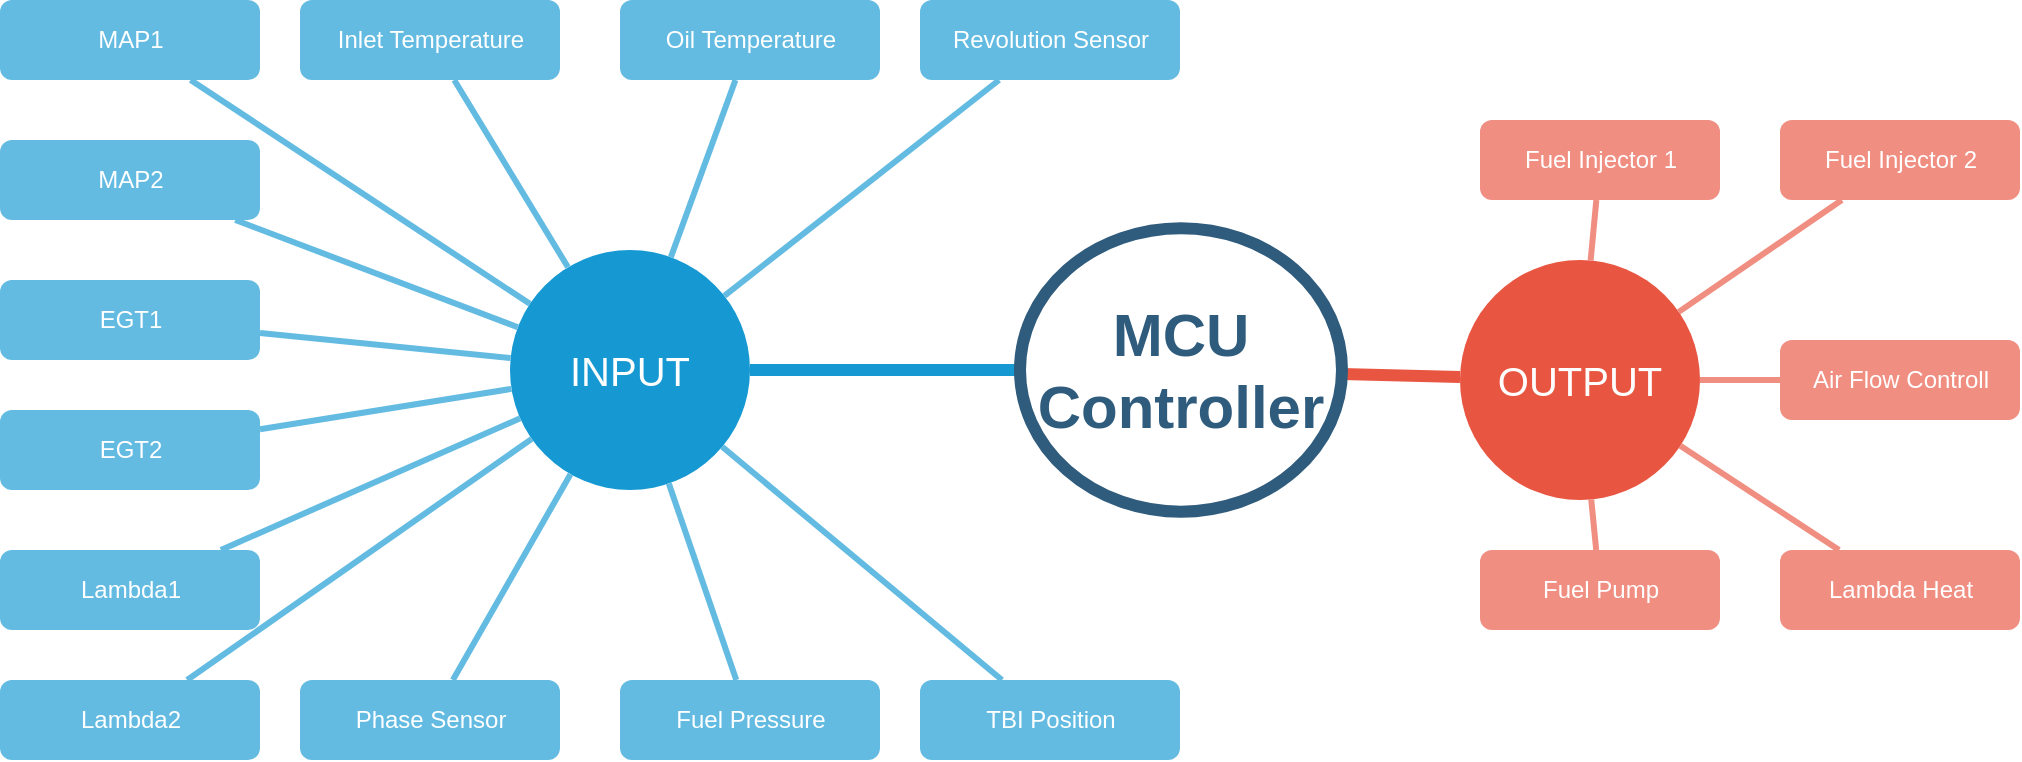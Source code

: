 <mxfile version="18.1.2" type="github">
  <diagram id="6a731a19-8d31-9384-78a2-239565b7b9f0" name="Page-1">
    <mxGraphModel dx="1108" dy="523" grid="1" gridSize="10" guides="1" tooltips="1" connect="1" arrows="1" fold="1" page="1" pageScale="1" pageWidth="1169" pageHeight="827" background="none" math="0" shadow="0">
      <root>
        <mxCell id="0" />
        <mxCell id="1" parent="0" />
        <mxCell id="1350" value="INPUT" style="ellipse;whiteSpace=wrap;html=1;shadow=0;fontFamily=Helvetica;fontSize=20;fontColor=#FFFFFF;align=center;strokeWidth=3;fillColor=#1699D3;strokeColor=none;" parent="1" vertex="1">
          <mxGeometry x="605" y="745" width="120" height="120" as="geometry" />
        </mxCell>
        <mxCell id="1352" value="OUTPUT" style="ellipse;whiteSpace=wrap;html=1;shadow=0;fontFamily=Helvetica;fontSize=20;fontColor=#FFFFFF;align=center;strokeWidth=3;fillColor=#E85642;strokeColor=none;" parent="1" vertex="1">
          <mxGeometry x="1080" y="750" width="120" height="120" as="geometry" />
        </mxCell>
        <mxCell id="1358" value="MAP2" style="rounded=1;fillColor=#64BBE2;strokeColor=none;strokeWidth=3;shadow=0;html=1;fontColor=#FFFFFF;" parent="1" vertex="1">
          <mxGeometry x="350" y="690" width="130" height="40" as="geometry" />
        </mxCell>
        <mxCell id="1359" style="endArrow=none;strokeWidth=6;strokeColor=#1699D3;html=1;" parent="1" source="1515" target="1350" edge="1">
          <mxGeometry relative="1" as="geometry" />
        </mxCell>
        <mxCell id="1361" style="endArrow=none;strokeWidth=6;strokeColor=#E85642;html=1;" parent="1" source="1515" target="1352" edge="1">
          <mxGeometry relative="1" as="geometry" />
        </mxCell>
        <mxCell id="1367" value="Phase Sensor" style="rounded=1;fillColor=#64BBE2;strokeColor=none;strokeWidth=3;shadow=0;html=1;fontColor=#FFFFFF;" parent="1" vertex="1">
          <mxGeometry x="500" y="960" width="130" height="40" as="geometry" />
        </mxCell>
        <mxCell id="1368" value="Lambda2" style="rounded=1;fillColor=#64BBE2;strokeColor=none;strokeWidth=3;shadow=0;html=1;fontColor=#FFFFFF;" parent="1" vertex="1">
          <mxGeometry x="350" y="960" width="130" height="40" as="geometry" />
        </mxCell>
        <mxCell id="1369" value="Lambda1" style="rounded=1;fillColor=#64BBE2;strokeColor=none;strokeWidth=3;shadow=0;html=1;fontColor=#FFFFFF;" parent="1" vertex="1">
          <mxGeometry x="350" y="895" width="130" height="40" as="geometry" />
        </mxCell>
        <mxCell id="1370" value="EGT2" style="rounded=1;fillColor=#64BBE2;strokeColor=none;strokeWidth=3;shadow=0;html=1;fontColor=#FFFFFF;" parent="1" vertex="1">
          <mxGeometry x="350" y="825" width="130" height="40" as="geometry" />
        </mxCell>
        <mxCell id="1371" value="EGT1" style="rounded=1;fillColor=#64BBE2;strokeColor=none;strokeWidth=3;shadow=0;html=1;fontColor=#FFFFFF;" parent="1" vertex="1">
          <mxGeometry x="350" y="760" width="130" height="40" as="geometry" />
        </mxCell>
        <mxCell id="1372" value="MAP1" style="rounded=1;fillColor=#64BBE2;strokeColor=none;strokeWidth=3;shadow=0;html=1;fontColor=#FFFFFF;" parent="1" vertex="1">
          <mxGeometry x="350" y="620" width="130" height="40" as="geometry" />
        </mxCell>
        <mxCell id="1373" value="Inlet Temperature" style="rounded=1;fillColor=#64BBE2;strokeColor=none;strokeWidth=3;shadow=0;html=1;fontColor=#FFFFFF;" parent="1" vertex="1">
          <mxGeometry x="500" y="620" width="130" height="40" as="geometry" />
        </mxCell>
        <mxCell id="1374" value="Oil Temperature" style="rounded=1;fillColor=#64BBE2;strokeColor=none;strokeWidth=3;shadow=0;html=1;fontColor=#FFFFFF;" parent="1" vertex="1">
          <mxGeometry x="660" y="620" width="130" height="40" as="geometry" />
        </mxCell>
        <mxCell id="1375" value="Revolution Sensor" style="rounded=1;fillColor=#64BBE2;strokeColor=none;strokeWidth=3;shadow=0;html=1;fontColor=#FFFFFF;" parent="1" vertex="1">
          <mxGeometry x="810" y="620" width="130" height="40" as="geometry" />
        </mxCell>
        <mxCell id="1376" value="Fuel Pressure" style="rounded=1;fillColor=#64BBE2;strokeColor=none;strokeWidth=3;shadow=0;html=1;fontColor=#FFFFFF;" parent="1" vertex="1">
          <mxGeometry x="660" y="960" width="130" height="40" as="geometry" />
        </mxCell>
        <mxCell id="1377" value="" style="edgeStyle=none;endArrow=none;strokeWidth=3;strokeColor=#64BBE2;html=1;" parent="1" source="1350" target="1376" edge="1">
          <mxGeometry x="-140" y="530" width="100" height="100" as="geometry">
            <mxPoint x="-140" y="630" as="sourcePoint" />
            <mxPoint x="-40" y="530" as="targetPoint" />
          </mxGeometry>
        </mxCell>
        <mxCell id="1378" value="" style="edgeStyle=none;endArrow=none;strokeWidth=3;strokeColor=#64BBE2;html=1;" parent="1" source="1350" target="1367" edge="1">
          <mxGeometry x="-140" y="530" width="100" height="100" as="geometry">
            <mxPoint x="-140" y="630" as="sourcePoint" />
            <mxPoint x="-40" y="530" as="targetPoint" />
          </mxGeometry>
        </mxCell>
        <mxCell id="1379" value="" style="edgeStyle=none;endArrow=none;strokeWidth=3;strokeColor=#64BBE2;html=1;" parent="1" source="1350" target="1358" edge="1">
          <mxGeometry x="-140" y="530" width="100" height="100" as="geometry">
            <mxPoint x="-140" y="630" as="sourcePoint" />
            <mxPoint x="-40" y="530" as="targetPoint" />
          </mxGeometry>
        </mxCell>
        <mxCell id="1380" value="" style="edgeStyle=none;endArrow=none;strokeWidth=3;strokeColor=#64BBE2;html=1;" parent="1" source="1350" target="1368" edge="1">
          <mxGeometry x="-140" y="530" width="100" height="100" as="geometry">
            <mxPoint x="-140" y="630" as="sourcePoint" />
            <mxPoint x="-40" y="530" as="targetPoint" />
          </mxGeometry>
        </mxCell>
        <mxCell id="1381" value="" style="edgeStyle=none;endArrow=none;strokeWidth=3;strokeColor=#64BBE2;html=1;" parent="1" source="1350" target="1369" edge="1">
          <mxGeometry x="-140" y="530" width="100" height="100" as="geometry">
            <mxPoint x="-140" y="630" as="sourcePoint" />
            <mxPoint x="-40" y="530" as="targetPoint" />
          </mxGeometry>
        </mxCell>
        <mxCell id="1382" value="" style="edgeStyle=none;endArrow=none;strokeWidth=3;strokeColor=#64BBE2;html=1;" parent="1" source="1350" target="1370" edge="1">
          <mxGeometry x="-140" y="530" width="100" height="100" as="geometry">
            <mxPoint x="-140" y="630" as="sourcePoint" />
            <mxPoint x="-40" y="530" as="targetPoint" />
          </mxGeometry>
        </mxCell>
        <mxCell id="1383" value="" style="edgeStyle=none;endArrow=none;strokeWidth=3;strokeColor=#64BBE2;html=1;" parent="1" source="1350" target="1371" edge="1">
          <mxGeometry x="-140" y="530" width="100" height="100" as="geometry">
            <mxPoint x="-140" y="630" as="sourcePoint" />
            <mxPoint x="-40" y="530" as="targetPoint" />
          </mxGeometry>
        </mxCell>
        <mxCell id="1384" value="" style="edgeStyle=none;endArrow=none;strokeWidth=3;strokeColor=#64BBE2;html=1;" parent="1" source="1350" target="1372" edge="1">
          <mxGeometry x="-140" y="530" width="100" height="100" as="geometry">
            <mxPoint x="-140" y="630" as="sourcePoint" />
            <mxPoint x="-40" y="530" as="targetPoint" />
          </mxGeometry>
        </mxCell>
        <mxCell id="1385" value="" style="edgeStyle=none;endArrow=none;strokeWidth=3;strokeColor=#64BBE2;html=1;" parent="1" source="1350" target="1373" edge="1">
          <mxGeometry x="-140" y="530" width="100" height="100" as="geometry">
            <mxPoint x="-140" y="630" as="sourcePoint" />
            <mxPoint x="-40" y="530" as="targetPoint" />
          </mxGeometry>
        </mxCell>
        <mxCell id="1386" value="" style="edgeStyle=none;endArrow=none;strokeWidth=3;strokeColor=#64BBE2;html=1;" parent="1" source="1350" target="1374" edge="1">
          <mxGeometry x="-140" y="530" width="100" height="100" as="geometry">
            <mxPoint x="-140" y="630" as="sourcePoint" />
            <mxPoint x="-40" y="530" as="targetPoint" />
          </mxGeometry>
        </mxCell>
        <mxCell id="1387" value="" style="edgeStyle=none;endArrow=none;strokeWidth=3;strokeColor=#64BBE2;html=1;" parent="1" source="1350" target="1375" edge="1">
          <mxGeometry x="-140" y="530" width="100" height="100" as="geometry">
            <mxPoint x="-140" y="630" as="sourcePoint" />
            <mxPoint x="-40" y="530" as="targetPoint" />
          </mxGeometry>
        </mxCell>
        <mxCell id="1412" value="Air Flow Controll" style="rounded=1;fillColor=#f08e81;strokeColor=none;strokeWidth=3;shadow=0;html=1;fontColor=#FFFFFF;" parent="1" vertex="1">
          <mxGeometry x="1240" y="790" width="120" height="40" as="geometry" />
        </mxCell>
        <mxCell id="1418" value="Fuel Injector 1" style="rounded=1;fillColor=#f08e81;strokeColor=none;strokeWidth=3;shadow=0;html=1;fontColor=#FFFFFF;" parent="1" vertex="1">
          <mxGeometry x="1090" y="680" width="120" height="40" as="geometry" />
        </mxCell>
        <mxCell id="1419" value="Fuel Injector 2" style="rounded=1;fillColor=#f08e81;strokeColor=none;strokeWidth=3;shadow=0;html=1;fontColor=#FFFFFF;" parent="1" vertex="1">
          <mxGeometry x="1240" y="680" width="120" height="40" as="geometry" />
        </mxCell>
        <mxCell id="1421" value="Fuel Pump" style="rounded=1;fillColor=#f08e81;strokeColor=none;strokeWidth=3;shadow=0;html=1;fontColor=#FFFFFF;" parent="1" vertex="1">
          <mxGeometry x="1090" y="895" width="120" height="40" as="geometry" />
        </mxCell>
        <mxCell id="1422" value="Lambda Heat" style="rounded=1;fillColor=#f08e81;strokeColor=none;strokeWidth=3;shadow=0;html=1;fontColor=#FFFFFF;" parent="1" vertex="1">
          <mxGeometry x="1240" y="895" width="120" height="40" as="geometry" />
        </mxCell>
        <mxCell id="1429" value="" style="edgeStyle=none;endArrow=none;strokeWidth=3;strokeColor=#F08E81;html=1;" parent="1" source="1352" target="1418" edge="1">
          <mxGeometry x="-590" y="500" width="100" height="100" as="geometry">
            <mxPoint x="-590" y="600" as="sourcePoint" />
            <mxPoint x="-490" y="500" as="targetPoint" />
          </mxGeometry>
        </mxCell>
        <mxCell id="1430" value="" style="edgeStyle=none;endArrow=none;strokeWidth=3;strokeColor=#F08E81;html=1;" parent="1" source="1352" target="1419" edge="1">
          <mxGeometry x="-590" y="500" width="100" height="100" as="geometry">
            <mxPoint x="-590" y="600" as="sourcePoint" />
            <mxPoint x="-490" y="500" as="targetPoint" />
          </mxGeometry>
        </mxCell>
        <mxCell id="1431" value="" style="edgeStyle=none;endArrow=none;strokeWidth=3;strokeColor=#F08E81;html=1;" parent="1" source="1352" target="1412" edge="1">
          <mxGeometry x="-590" y="500" width="100" height="100" as="geometry">
            <mxPoint x="-590" y="600" as="sourcePoint" />
            <mxPoint x="-490" y="500" as="targetPoint" />
          </mxGeometry>
        </mxCell>
        <mxCell id="1432" value="" style="edgeStyle=none;endArrow=none;strokeWidth=3;strokeColor=#F08E81;html=1;" parent="1" source="1352" target="1422" edge="1">
          <mxGeometry x="-590" y="500" width="100" height="100" as="geometry">
            <mxPoint x="-590" y="600" as="sourcePoint" />
            <mxPoint x="-490" y="500" as="targetPoint" />
          </mxGeometry>
        </mxCell>
        <mxCell id="1433" value="" style="edgeStyle=none;endArrow=none;strokeWidth=3;strokeColor=#F08E81;html=1;" parent="1" source="1352" target="1421" edge="1">
          <mxGeometry x="-590" y="500" width="100" height="100" as="geometry">
            <mxPoint x="-590" y="600" as="sourcePoint" />
            <mxPoint x="-490" y="500" as="targetPoint" />
          </mxGeometry>
        </mxCell>
        <mxCell id="1514" style="edgeStyle=orthogonalEdgeStyle;rounded=0;html=1;exitX=0.75;exitY=0;entryX=0.75;entryY=0;startArrow=none;startFill=0;endArrow=block;endFill=1;jettySize=auto;orthogonalLoop=1;strokeColor=#12aab5;strokeWidth=6;fontSize=20;fontColor=#2F5B7C;" parent="1" edge="1">
          <mxGeometry relative="1" as="geometry">
            <mxPoint x="1040" y="765" as="sourcePoint" />
            <mxPoint x="1040" y="765" as="targetPoint" />
          </mxGeometry>
        </mxCell>
        <mxCell id="1515" value="MCU Controller" style="ellipse;whiteSpace=wrap;html=1;shadow=0;fontFamily=Helvetica;fontSize=30;fontColor=#2F5B7C;align=center;strokeColor=#2F5B7C;strokeWidth=6;fillColor=#FFFFFF;fontStyle=1;gradientColor=none;" parent="1" vertex="1">
          <mxGeometry x="860" y="734.12" width="161" height="141.75" as="geometry" />
        </mxCell>
        <mxCell id="IlFDNtvVkZBm-ST1IF_V-1543" value="TBI Position" style="rounded=1;fillColor=#64BBE2;strokeColor=none;strokeWidth=3;shadow=0;html=1;fontColor=#FFFFFF;" vertex="1" parent="1">
          <mxGeometry x="810" y="960" width="130" height="40" as="geometry" />
        </mxCell>
        <mxCell id="IlFDNtvVkZBm-ST1IF_V-1544" value="" style="edgeStyle=none;endArrow=none;strokeWidth=3;strokeColor=#64BBE2;html=1;" edge="1" parent="1" source="1350" target="IlFDNtvVkZBm-ST1IF_V-1543">
          <mxGeometry x="-130" y="540" width="100" height="100" as="geometry">
            <mxPoint x="727.705" y="786.326" as="sourcePoint" />
            <mxPoint x="868.2" y="710" as="targetPoint" />
          </mxGeometry>
        </mxCell>
      </root>
    </mxGraphModel>
  </diagram>
</mxfile>
